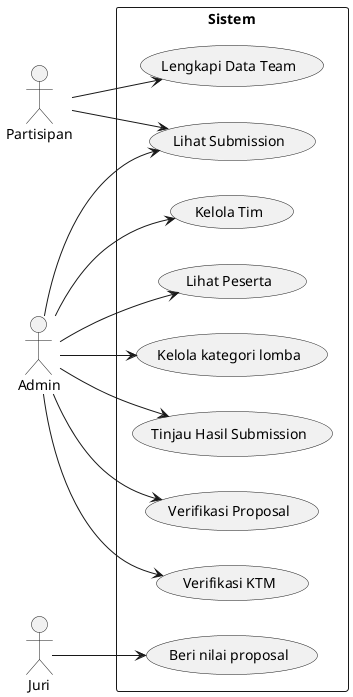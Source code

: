 @startuml DarkBlue
left to right direction
actor Partisipan
actor Admin
actor Juri

rectangle "Sistem" {
  usecase "Lengkapi Data Team" as UC_CompleateTeam
  usecase "Kelola kategori lomba" as UC_ManageCategori
  usecase "Lihat Submission" as UC_SeaSubmission
  usecase "Verifikasi Proposal" as UC_VerifikasiProposal
  usecase "Verifikasi KTM" as UC_VerifikasiKTM
  usecase "Kelola Tim" as UC_KelolaTim
  usecase "Lihat Peserta" as UC_LihatPeserta
  usecase "Tinjau Hasil Submission" as UC_TinjauHasilSubmission
  usecase "Beri nilai proposal" as UC_BeriNilaiProposal
}

Juri --> UC_BeriNilaiProposal

Partisipan --> UC_CompleateTeam
Partisipan --> UC_SeaSubmission

Admin --> UC_LihatPeserta
Admin --> UC_VerifikasiProposal
Admin --> UC_SeaSubmission
Admin --> UC_VerifikasiKTM
Admin --> UC_ManageCategori
Admin --> UC_KelolaTim
Admin--> UC_TinjauHasilSubmission
@enduml
